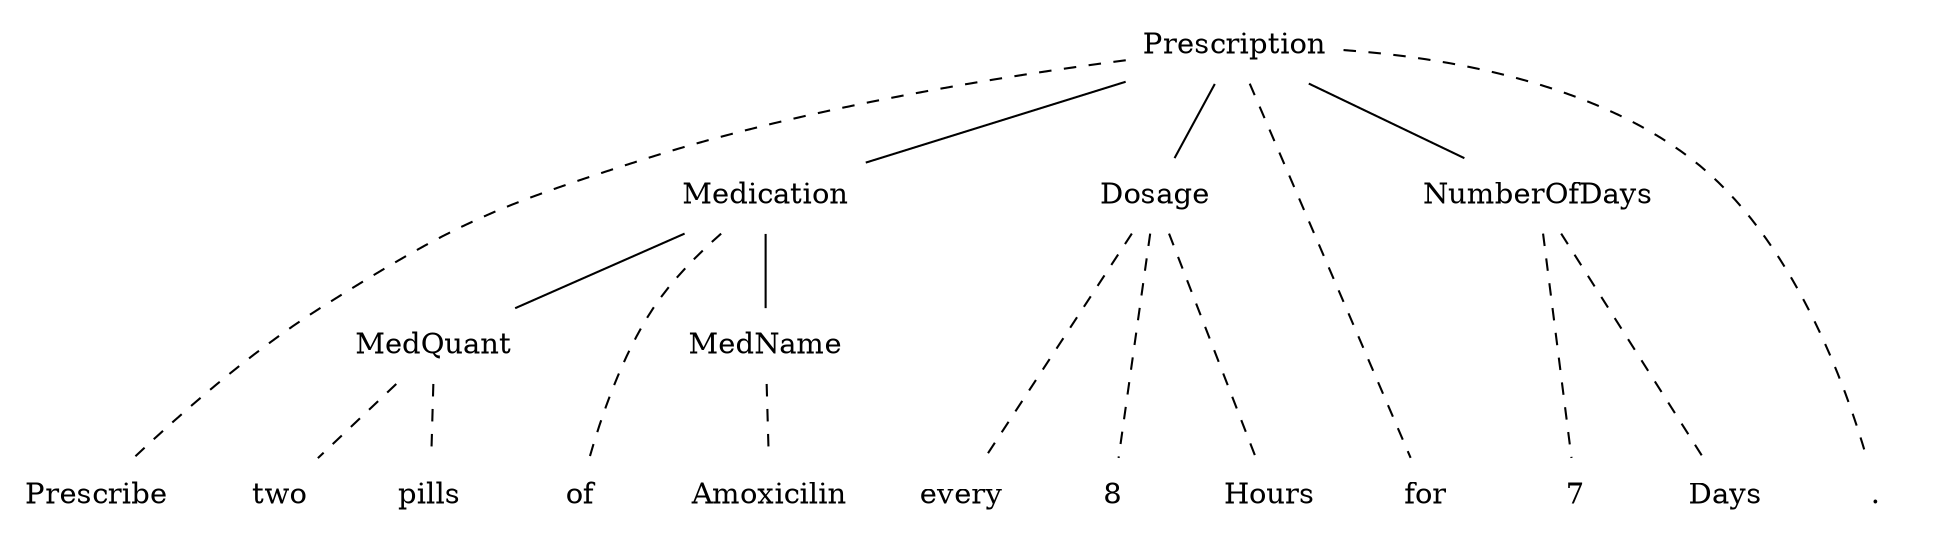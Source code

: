 graph {
edge[style="solid"]; node[shape="plaintext"]; 
subgraph {rank=same;
  n5[label="Prescription"]; 
}
 
subgraph {rank=same;
  n2[label="Medication"]; 
  n3[label="Dosage"]; 
  n4[label="NumberOfDays"]; 
  edge[style="invis"]; 
  n2  --  n3  --  n4 ;
}
n5 -- n2;
n5 -- n3;
n5 -- n4;
 
subgraph {rank=same;
  n0[label="MedQuant"]; 
  n1[label="MedName"]; 
  edge[style="invis"]; 
  n0  --  n1 ;
}
n2 -- n0;
n2 -- n1;
 
edge[style="dashed"]; node[shape="plaintext"]; 
subgraph {rank=same;
  n100000[label="Prescribe"]; 
  n100001[label="two"]; 
  n100002[label="pills"]; 
  n100003[label="of"]; 
  n100004[label="Amoxicilin"]; 
  n100005[label="every"]; 
  n100006[label="8"]; 
  n100007[label="Hours"]; 
  n100008[label="for"]; 
  n100009[label="7"]; 
  n100010[label="Days"]; 
  n100011[label="."]; 
  edge[style="invis"]; 
  n100000  --  n100001  --  n100002  --  n100003  --  n100004  --  n100005  --  n100006  --  n100007  --  n100008  --  n100009  --  n100010  --  n100011 ;
}
n5 -- n100000;
n0 -- n100001;
n0 -- n100002;
n2 -- n100003;
n1 -- n100004;
n3 -- n100005;
n3 -- n100006;
n3 -- n100007;
n5 -- n100008;
n4 -- n100009;
n4 -- n100010;
n5 -- n100011;
 
}